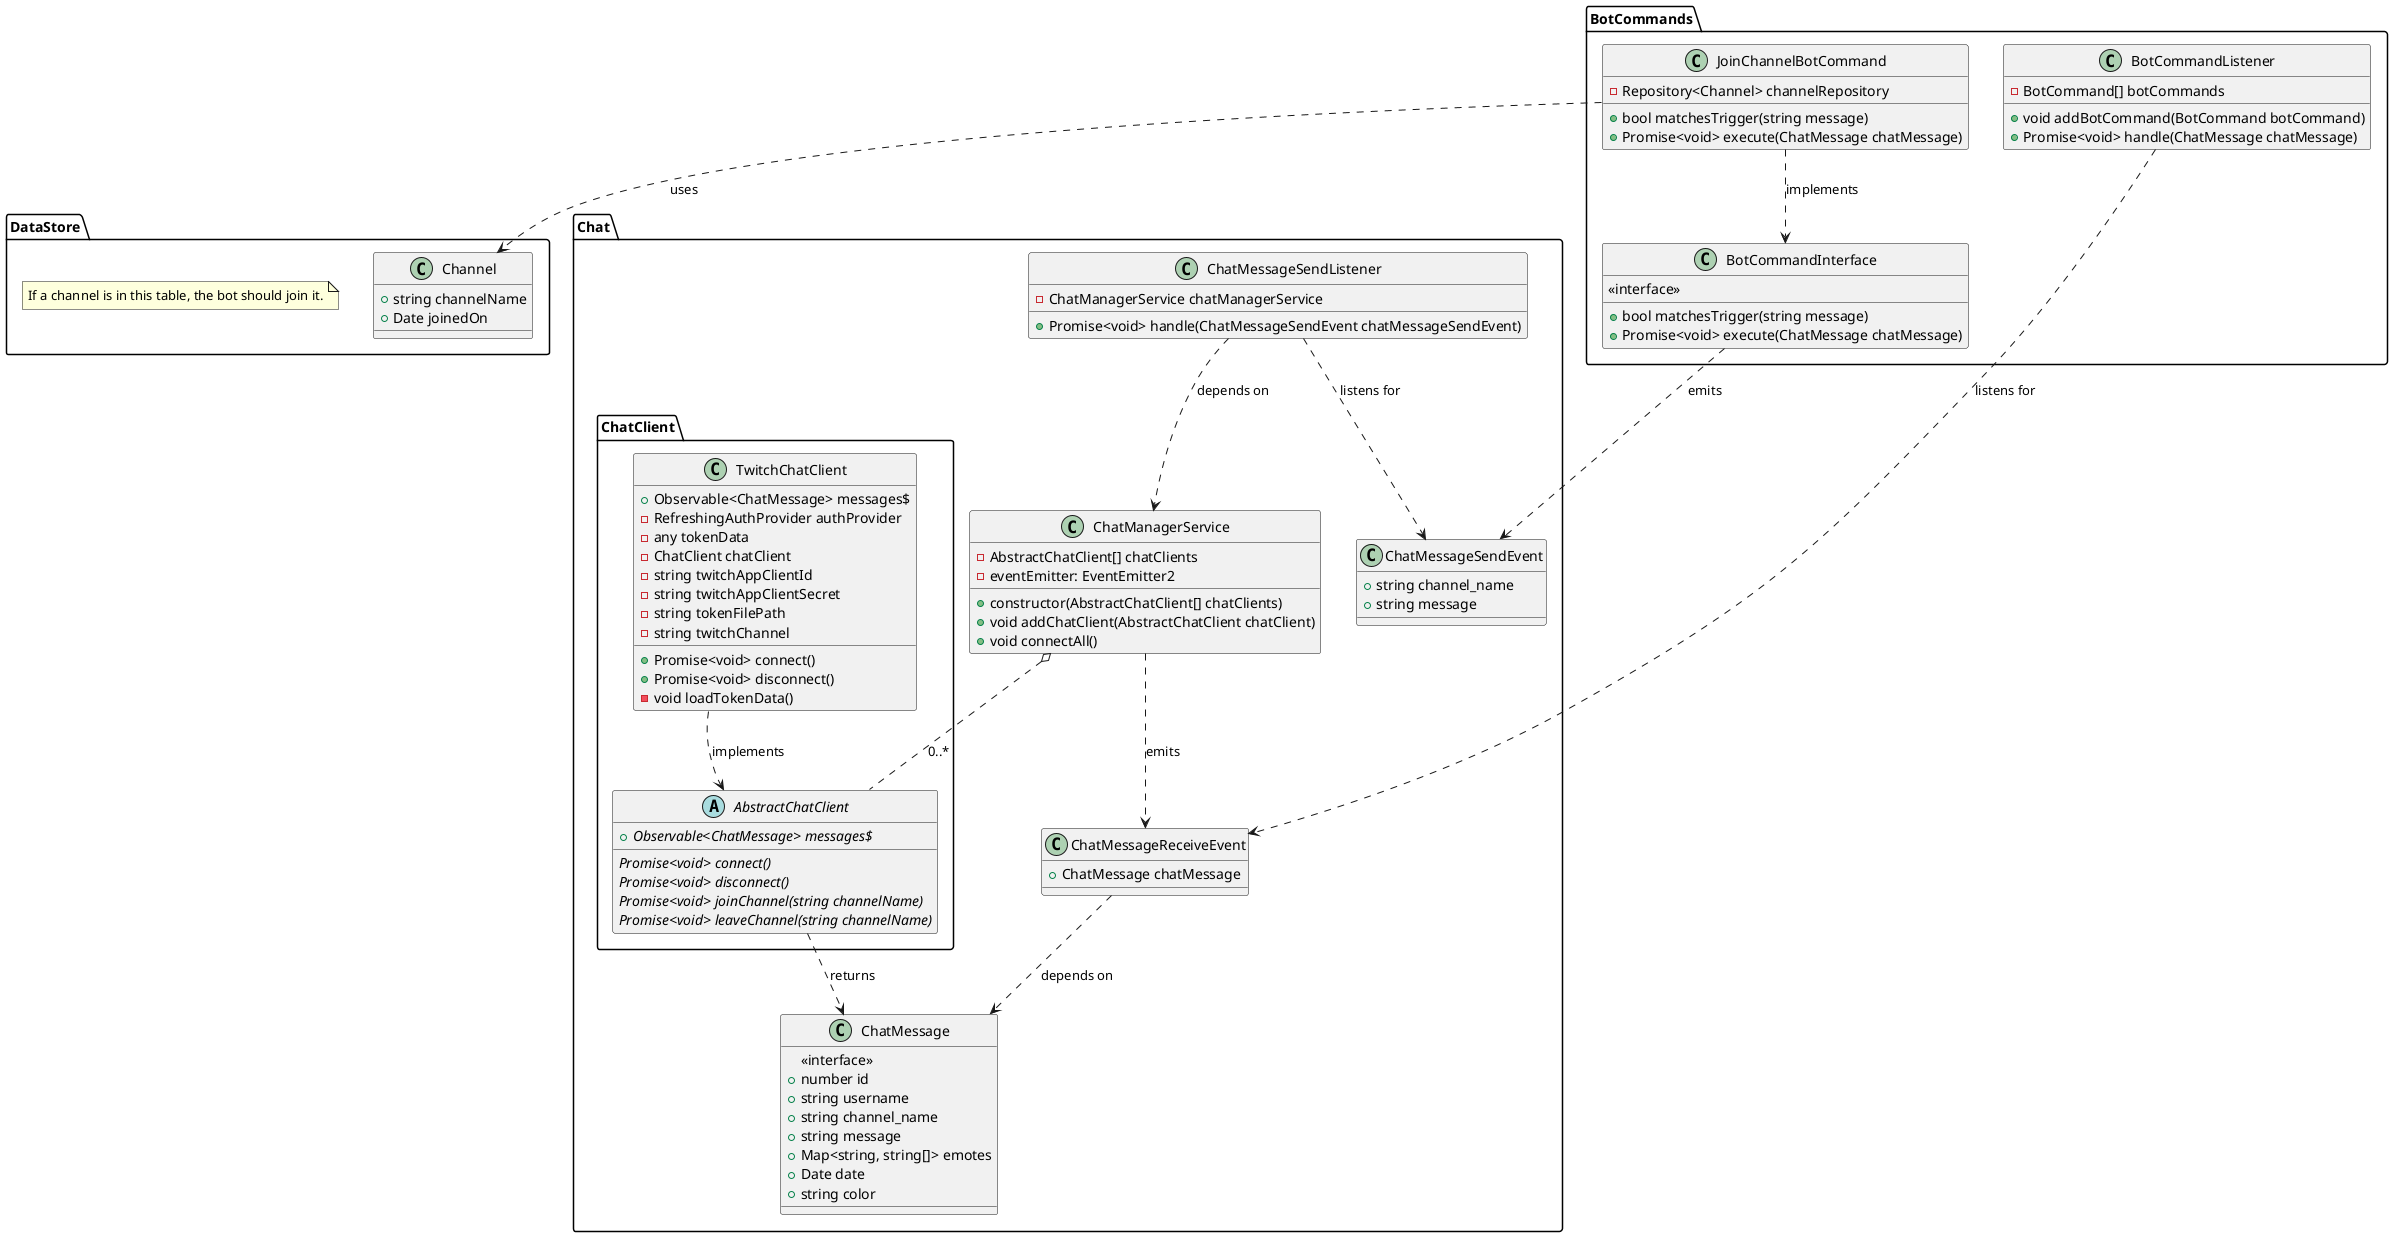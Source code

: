 @startuml
    package DataStore {
        class Channel {
            +string channelName
            +Date joinedOn
        }

        note as N1
            If a channel is in this table, the bot should join it.
        endnote
    }

    package Chat {
        class ChatMessage {
            <<interface>>
            +number id
            +string username
            +string channel_name
            +string message
            +Map<string, string[]> emotes
            +Date date
            +string color
        }
        package ChatClient {
            abstract class AbstractChatClient {
                {abstract} Promise<void> connect()
                {abstract} Promise<void> disconnect()
                {abstract} +Observable<ChatMessage> messages$
                {abstract} Promise<void> joinChannel(string channelName)
                {abstract} Promise<void> leaveChannel(string channelName)
            }

            class TwitchChatClient {
                +Observable<ChatMessage> messages$
                -RefreshingAuthProvider authProvider
                -any tokenData
                -ChatClient chatClient
                -string twitchAppClientId
                -string twitchAppClientSecret
                -string tokenFilePath
                -string twitchChannel
                +Promise<void> connect()
                +Promise<void> disconnect()
                -void loadTokenData()
            }

            TwitchChatClient ..> AbstractChatClient : implements
            AbstractChatClient ..> ChatMessage : returns
        }

        class ChatManagerService {
            -AbstractChatClient[] chatClients
            -eventEmitter: EventEmitter2
            +constructor(AbstractChatClient[] chatClients)
            +void addChatClient(AbstractChatClient chatClient)
            +void connectAll()
        }

        class ChatMessageReceiveEvent {
            +ChatMessage chatMessage
        }

        class ChatMessageSendEvent {
            +string channel_name
            +string message
        }

        class ChatMessageSendListener {
            -ChatManagerService chatManagerService
            +Promise<void> handle(ChatMessageSendEvent chatMessageSendEvent)
        }

        ChatManagerService ..> ChatMessageReceiveEvent: emits
        ChatMessageSendListener ..> ChatMessageSendEvent: listens for
        ChatMessageSendListener ..> ChatManagerService: depends on
        ChatMessageReceiveEvent ..> ChatMessage: depends on
        ChatManagerService o.. AbstractChatClient: 0..*
    }

    package BotCommands {
        class BotCommandInterface {
            <<interface>>
            +bool matchesTrigger(string message)
            +Promise<void> execute(ChatMessage chatMessage)
        }

        class BotCommandListener {
            -BotCommand[] botCommands
            +void addBotCommand(BotCommand botCommand)
            +Promise<void> handle(ChatMessage chatMessage)
        }

        BotCommandListener ..> ChatMessageReceiveEvent: listens for
        BotCommandInterface ..> ChatMessageSendEvent: emits

        class JoinChannelBotCommand {
            -Repository<Channel> channelRepository
            +bool matchesTrigger(string message)
            +Promise<void> execute(ChatMessage chatMessage)
        }

        JoinChannelBotCommand ..> BotCommandInterface: implements
        JoinChannelBotCommand ..> Channel: uses
    }


@enduml
